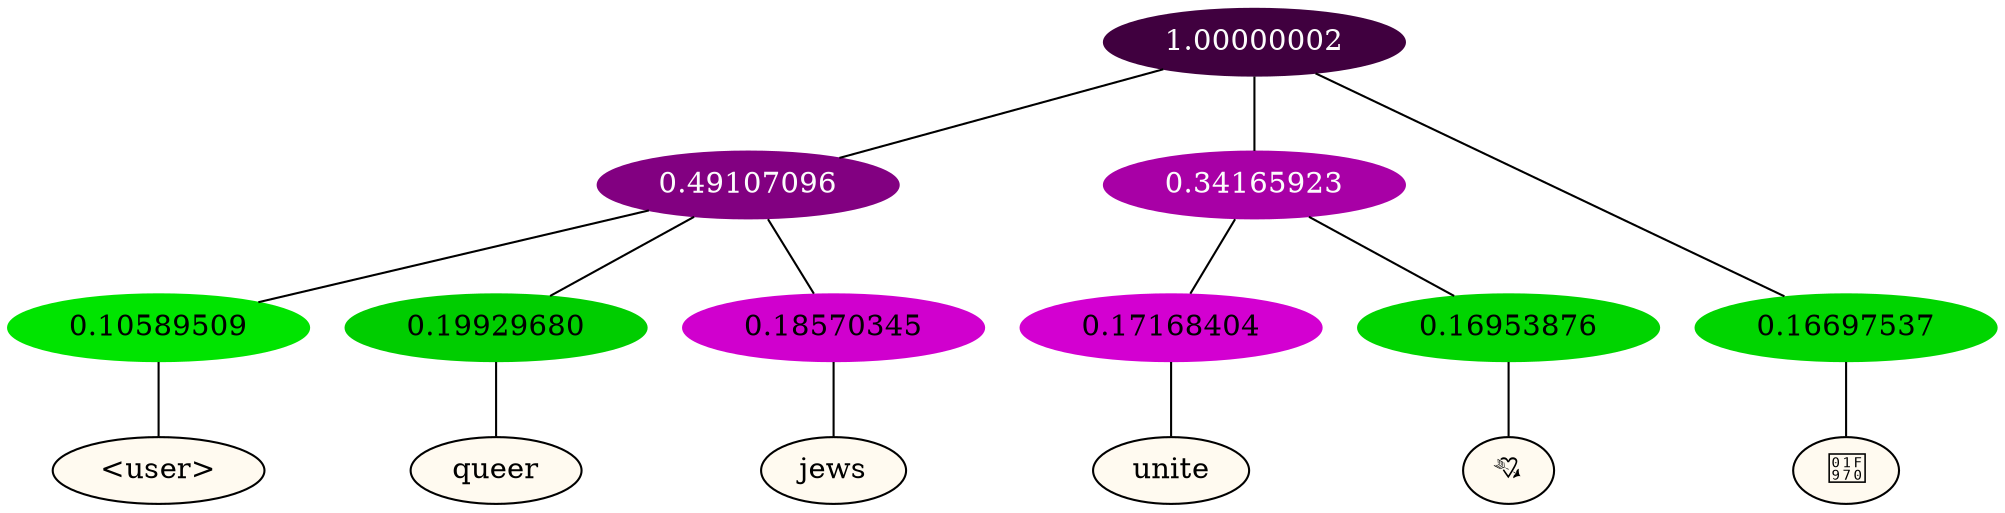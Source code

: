 graph {
	node [format=png height=0.15 nodesep=0.001 ordering=out overlap=prism overlap_scaling=0.01 ranksep=0.001 ratio=0.2 style=filled width=0.15]
	{
		rank=same
		a_w_4 [label="\<user\>" color=black fillcolor=floralwhite style="filled,solid"]
		a_w_5 [label=queer color=black fillcolor=floralwhite style="filled,solid"]
		a_w_6 [label=jews color=black fillcolor=floralwhite style="filled,solid"]
		a_w_7 [label=unite color=black fillcolor=floralwhite style="filled,solid"]
		a_w_8 [label="💘" color=black fillcolor=floralwhite style="filled,solid"]
		a_w_3 [label="🥰" color=black fillcolor=floralwhite style="filled,solid"]
	}
	a_n_4 -- a_w_4
	a_n_5 -- a_w_5
	a_n_6 -- a_w_6
	a_n_7 -- a_w_7
	a_n_8 -- a_w_8
	a_n_3 -- a_w_3
	{
		rank=same
		a_n_4 [label=0.10589509 color="0.334 1.000 0.894" fontcolor=black]
		a_n_5 [label=0.19929680 color="0.334 1.000 0.801" fontcolor=black]
		a_n_6 [label=0.18570345 color="0.835 1.000 0.814" fontcolor=black]
		a_n_7 [label=0.17168404 color="0.835 1.000 0.828" fontcolor=black]
		a_n_8 [label=0.16953876 color="0.334 1.000 0.830" fontcolor=black]
		a_n_3 [label=0.16697537 color="0.334 1.000 0.833" fontcolor=black]
	}
	a_n_0 [label=1.00000002 color="0.835 1.000 0.250" fontcolor=grey99]
	a_n_1 [label=0.49107096 color="0.835 1.000 0.509" fontcolor=grey99]
	a_n_0 -- a_n_1
	a_n_2 [label=0.34165923 color="0.835 1.000 0.658" fontcolor=grey99]
	a_n_0 -- a_n_2
	a_n_0 -- a_n_3
	a_n_1 -- a_n_4
	a_n_1 -- a_n_5
	a_n_1 -- a_n_6
	a_n_2 -- a_n_7
	a_n_2 -- a_n_8
}
